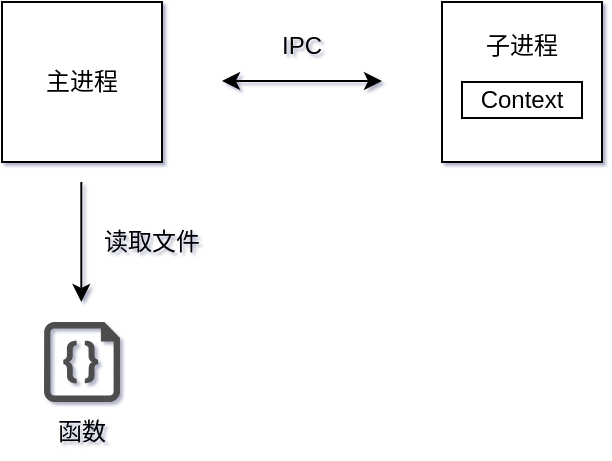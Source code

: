 <mxfile version="14.6.13" type="device"><diagram id="OXZfFdEjUsCswzGT0AAY" name="Page-1"><mxGraphModel dx="749" dy="666" grid="1" gridSize="10" guides="1" tooltips="1" connect="1" arrows="1" fold="1" page="1" pageScale="1" pageWidth="827" pageHeight="1169" background="none" math="0" shadow="1"><root><mxCell id="0"/><mxCell id="1" parent="0"/><mxCell id="6kIN31EeUdU7zSrhKUYY-1" value="主进程" style="whiteSpace=wrap;html=1;aspect=fixed;" parent="1" vertex="1"><mxGeometry x="210" y="320" width="80" height="80" as="geometry"/></mxCell><mxCell id="6kIN31EeUdU7zSrhKUYY-2" value="" style="endArrow=classic;startArrow=classic;html=1;" parent="1" edge="1"><mxGeometry width="50" height="50" relative="1" as="geometry"><mxPoint x="320" y="359.5" as="sourcePoint"/><mxPoint x="400" y="359.5" as="targetPoint"/></mxGeometry></mxCell><mxCell id="6kIN31EeUdU7zSrhKUYY-3" value="" style="whiteSpace=wrap;html=1;aspect=fixed;" parent="1" vertex="1"><mxGeometry x="430" y="320" width="80" height="80" as="geometry"/></mxCell><mxCell id="6kIN31EeUdU7zSrhKUYY-8" value="" style="verticalLabelPosition=bottom;html=1;verticalAlign=top;align=center;strokeColor=none;shape=mxgraph.azure.code_file;pointerEvents=1;fillColor=#4D4D4D;" parent="1" vertex="1"><mxGeometry x="231" y="480" width="38" height="40" as="geometry"/></mxCell><mxCell id="6kIN31EeUdU7zSrhKUYY-9" value="子进程" style="text;html=1;strokeColor=none;fillColor=none;align=center;verticalAlign=middle;whiteSpace=wrap;rounded=0;" parent="1" vertex="1"><mxGeometry x="450" y="332" width="40" height="20" as="geometry"/></mxCell><mxCell id="6kIN31EeUdU7zSrhKUYY-10" value="函数" style="text;html=1;strokeColor=none;fillColor=none;align=center;verticalAlign=middle;whiteSpace=wrap;rounded=0;" parent="1" vertex="1"><mxGeometry x="230" y="525" width="40" height="20" as="geometry"/></mxCell><mxCell id="mrVUX60Pw1R2kV6i7nPq-1" value="IPC" style="text;html=1;strokeColor=none;fillColor=none;align=center;verticalAlign=middle;whiteSpace=wrap;rounded=0;" parent="1" vertex="1"><mxGeometry x="340" y="332" width="40" height="20" as="geometry"/></mxCell><mxCell id="mrVUX60Pw1R2kV6i7nPq-2" value="" style="endArrow=classic;html=1;" parent="1" edge="1"><mxGeometry width="50" height="50" relative="1" as="geometry"><mxPoint x="249.66" y="410" as="sourcePoint"/><mxPoint x="249.66" y="470" as="targetPoint"/><Array as="points"><mxPoint x="249.66" y="430"/></Array></mxGeometry></mxCell><mxCell id="mrVUX60Pw1R2kV6i7nPq-3" value="读取文件" style="text;html=1;strokeColor=none;fillColor=none;align=center;verticalAlign=middle;whiteSpace=wrap;rounded=0;" parent="1" vertex="1"><mxGeometry x="250" y="430" width="70" height="20" as="geometry"/></mxCell><mxCell id="FCBuYQOavWq2jiWlQpH3-1" value="Context" style="rounded=0;whiteSpace=wrap;html=1;" vertex="1" parent="1"><mxGeometry x="440" y="360" width="60" height="18" as="geometry"/></mxCell></root></mxGraphModel></diagram></mxfile>